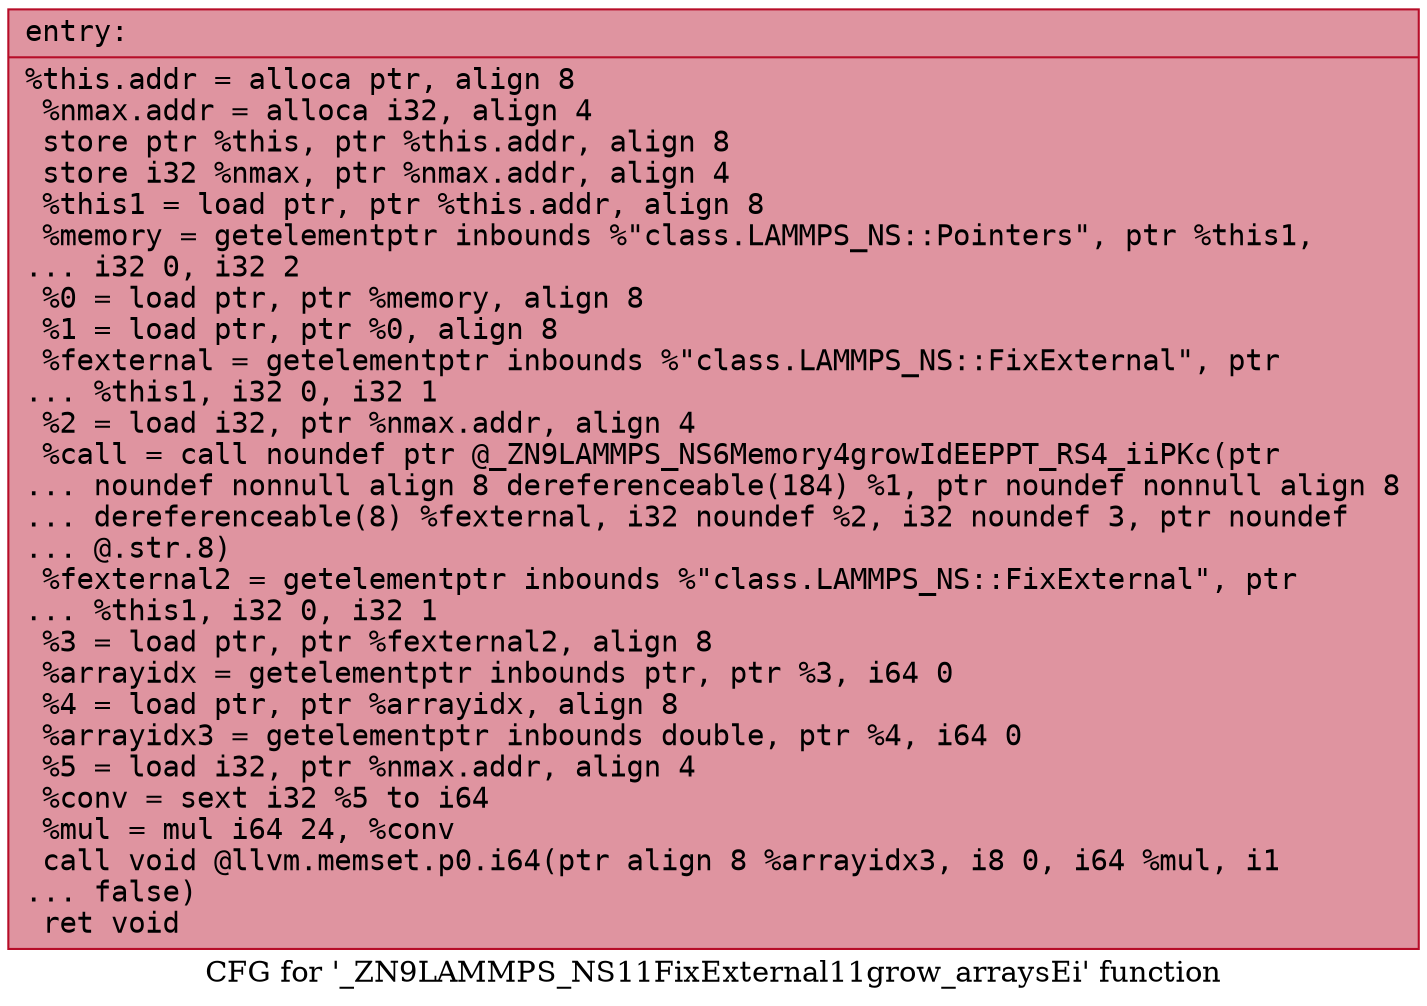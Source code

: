 digraph "CFG for '_ZN9LAMMPS_NS11FixExternal11grow_arraysEi' function" {
	label="CFG for '_ZN9LAMMPS_NS11FixExternal11grow_arraysEi' function";

	Node0x5634c652d520 [shape=record,color="#b70d28ff", style=filled, fillcolor="#b70d2870" fontname="Courier",label="{entry:\l|  %this.addr = alloca ptr, align 8\l  %nmax.addr = alloca i32, align 4\l  store ptr %this, ptr %this.addr, align 8\l  store i32 %nmax, ptr %nmax.addr, align 4\l  %this1 = load ptr, ptr %this.addr, align 8\l  %memory = getelementptr inbounds %\"class.LAMMPS_NS::Pointers\", ptr %this1,\l... i32 0, i32 2\l  %0 = load ptr, ptr %memory, align 8\l  %1 = load ptr, ptr %0, align 8\l  %fexternal = getelementptr inbounds %\"class.LAMMPS_NS::FixExternal\", ptr\l... %this1, i32 0, i32 1\l  %2 = load i32, ptr %nmax.addr, align 4\l  %call = call noundef ptr @_ZN9LAMMPS_NS6Memory4growIdEEPPT_RS4_iiPKc(ptr\l... noundef nonnull align 8 dereferenceable(184) %1, ptr noundef nonnull align 8\l... dereferenceable(8) %fexternal, i32 noundef %2, i32 noundef 3, ptr noundef\l... @.str.8)\l  %fexternal2 = getelementptr inbounds %\"class.LAMMPS_NS::FixExternal\", ptr\l... %this1, i32 0, i32 1\l  %3 = load ptr, ptr %fexternal2, align 8\l  %arrayidx = getelementptr inbounds ptr, ptr %3, i64 0\l  %4 = load ptr, ptr %arrayidx, align 8\l  %arrayidx3 = getelementptr inbounds double, ptr %4, i64 0\l  %5 = load i32, ptr %nmax.addr, align 4\l  %conv = sext i32 %5 to i64\l  %mul = mul i64 24, %conv\l  call void @llvm.memset.p0.i64(ptr align 8 %arrayidx3, i8 0, i64 %mul, i1\l... false)\l  ret void\l}"];
}
